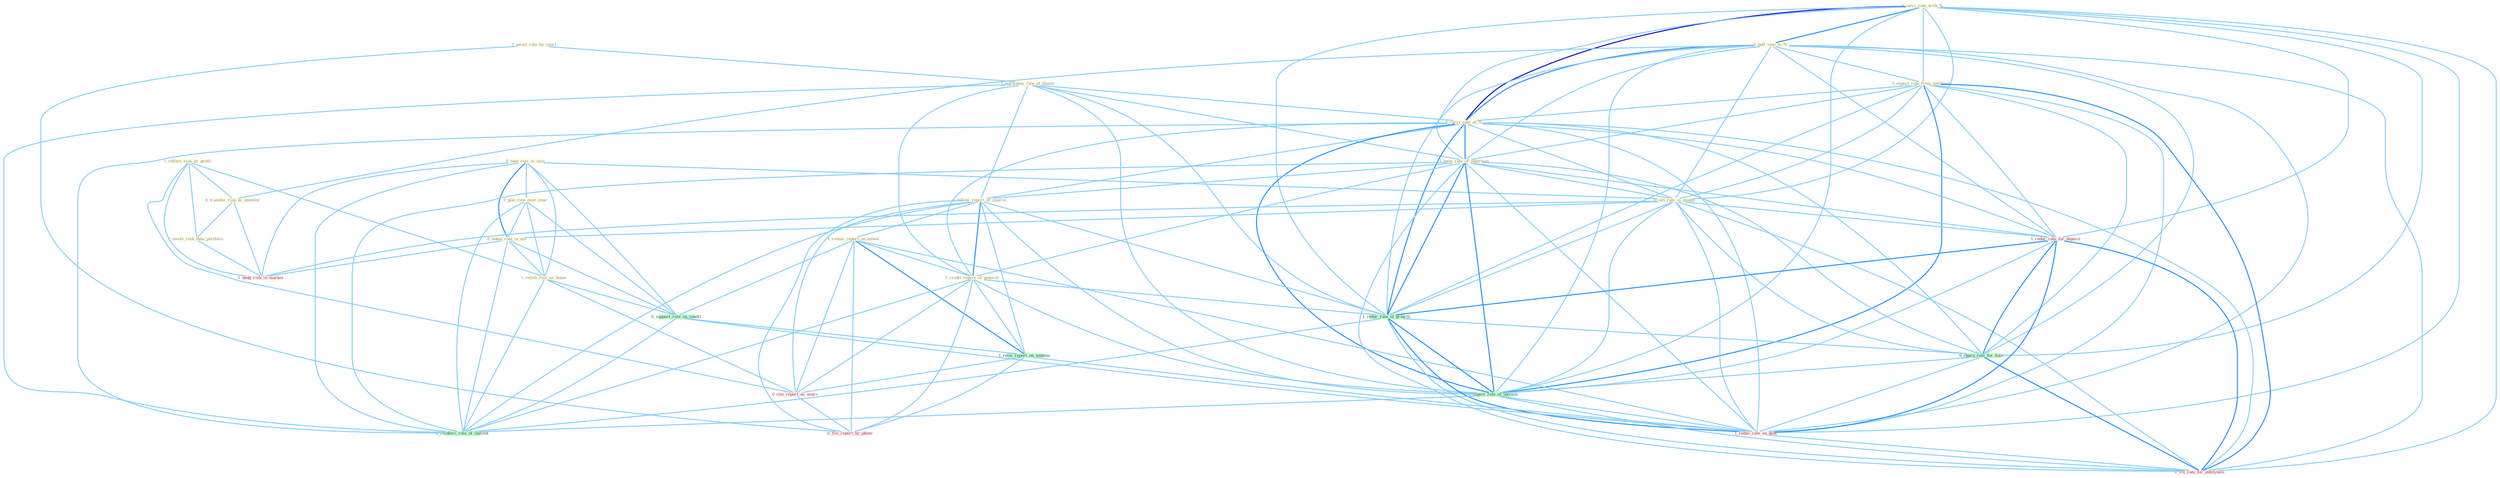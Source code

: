 Graph G{ 
    node
    [shape=polygon,style=filled,width=.5,height=.06,color="#BDFCC9",fixedsize=true,fontsize=4,
    fontcolor="#2f4f4f"];
    {node
    [color="#ffffe0", fontcolor="#8b7d6b"] "1_reflect_risk_as_profil " "0_carri_rate_with_% " "0_pull_rate_to_% " "1_await_rule_by_court " "1_entitynam_rule_of_thumb " "0_expect_rate_from_entitynam " "1_carri_rate_of_% " "0_take_role_in_issu " "1_have_rate_of_othernum " "0_transfer_risk_to_investor " "1_follow_report_of_improv " "0_jolt_rate_in_month " "1_releas_report_on_extent " "0_plai_role_over_year " "1_involv_risk_than_portfolio " "0_taken_role_in_aid " "1_credit_report_of_genocid " "1_relish_role_as_home "}
{node [color="#fff0f5", fontcolor="#b22222"] "1_reduc_rate_for_deposit " "0_cite_report_as_sourc " "0_file_report_by_phone " "1_reduc_rate_on_debt " "1_lift_rate_for_entitynam " "1_hedg_risk_in_market "}
edge [color="#B0E2FF"];

	"1_reflect_risk_as_profil " -- "0_transfer_risk_to_investor " [w="1", color="#87cefa" ];
	"1_reflect_risk_as_profil " -- "1_involv_risk_than_portfolio " [w="1", color="#87cefa" ];
	"1_reflect_risk_as_profil " -- "1_relish_role_as_home " [w="1", color="#87cefa" ];
	"1_reflect_risk_as_profil " -- "0_cite_report_as_sourc " [w="1", color="#87cefa" ];
	"1_reflect_risk_as_profil " -- "1_hedg_risk_in_market " [w="1", color="#87cefa" ];
	"0_carri_rate_with_% " -- "0_pull_rate_to_% " [w="2", color="#1e90ff" , len=0.8];
	"0_carri_rate_with_% " -- "0_expect_rate_from_entitynam " [w="1", color="#87cefa" ];
	"0_carri_rate_with_% " -- "1_carri_rate_of_% " [w="3", color="#0000cd" , len=0.6];
	"0_carri_rate_with_% " -- "1_have_rate_of_othernum " [w="1", color="#87cefa" ];
	"0_carri_rate_with_% " -- "0_jolt_rate_in_month " [w="1", color="#87cefa" ];
	"0_carri_rate_with_% " -- "1_reduc_rate_for_deposit " [w="1", color="#87cefa" ];
	"0_carri_rate_with_% " -- "1_reduc_rate_of_growth " [w="1", color="#87cefa" ];
	"0_carri_rate_with_% " -- "0_charg_rate_for_time " [w="1", color="#87cefa" ];
	"0_carri_rate_with_% " -- "1_expect_rate_of_increas " [w="1", color="#87cefa" ];
	"0_carri_rate_with_% " -- "1_reduc_rate_on_debt " [w="1", color="#87cefa" ];
	"0_carri_rate_with_% " -- "1_lift_rate_for_entitynam " [w="1", color="#87cefa" ];
	"0_pull_rate_to_% " -- "0_expect_rate_from_entitynam " [w="1", color="#87cefa" ];
	"0_pull_rate_to_% " -- "1_carri_rate_of_% " [w="2", color="#1e90ff" , len=0.8];
	"0_pull_rate_to_% " -- "1_have_rate_of_othernum " [w="1", color="#87cefa" ];
	"0_pull_rate_to_% " -- "0_transfer_risk_to_investor " [w="1", color="#87cefa" ];
	"0_pull_rate_to_% " -- "0_jolt_rate_in_month " [w="1", color="#87cefa" ];
	"0_pull_rate_to_% " -- "1_reduc_rate_for_deposit " [w="1", color="#87cefa" ];
	"0_pull_rate_to_% " -- "1_reduc_rate_of_growth " [w="1", color="#87cefa" ];
	"0_pull_rate_to_% " -- "0_charg_rate_for_time " [w="1", color="#87cefa" ];
	"0_pull_rate_to_% " -- "1_expect_rate_of_increas " [w="1", color="#87cefa" ];
	"0_pull_rate_to_% " -- "1_reduc_rate_on_debt " [w="1", color="#87cefa" ];
	"0_pull_rate_to_% " -- "1_lift_rate_for_entitynam " [w="1", color="#87cefa" ];
	"1_await_rule_by_court " -- "1_entitynam_rule_of_thumb " [w="1", color="#87cefa" ];
	"1_await_rule_by_court " -- "0_file_report_by_phone " [w="1", color="#87cefa" ];
	"1_entitynam_rule_of_thumb " -- "1_carri_rate_of_% " [w="1", color="#87cefa" ];
	"1_entitynam_rule_of_thumb " -- "1_have_rate_of_othernum " [w="1", color="#87cefa" ];
	"1_entitynam_rule_of_thumb " -- "1_follow_report_of_improv " [w="1", color="#87cefa" ];
	"1_entitynam_rule_of_thumb " -- "1_credit_report_of_genocid " [w="1", color="#87cefa" ];
	"1_entitynam_rule_of_thumb " -- "1_reduc_rate_of_growth " [w="1", color="#87cefa" ];
	"1_entitynam_rule_of_thumb " -- "1_expect_rate_of_increas " [w="1", color="#87cefa" ];
	"1_entitynam_rule_of_thumb " -- "1_reinforc_role_of_institut " [w="1", color="#87cefa" ];
	"0_expect_rate_from_entitynam " -- "1_carri_rate_of_% " [w="1", color="#87cefa" ];
	"0_expect_rate_from_entitynam " -- "1_have_rate_of_othernum " [w="1", color="#87cefa" ];
	"0_expect_rate_from_entitynam " -- "0_jolt_rate_in_month " [w="1", color="#87cefa" ];
	"0_expect_rate_from_entitynam " -- "1_reduc_rate_for_deposit " [w="1", color="#87cefa" ];
	"0_expect_rate_from_entitynam " -- "1_reduc_rate_of_growth " [w="1", color="#87cefa" ];
	"0_expect_rate_from_entitynam " -- "0_charg_rate_for_time " [w="1", color="#87cefa" ];
	"0_expect_rate_from_entitynam " -- "1_expect_rate_of_increas " [w="2", color="#1e90ff" , len=0.8];
	"0_expect_rate_from_entitynam " -- "1_reduc_rate_on_debt " [w="1", color="#87cefa" ];
	"0_expect_rate_from_entitynam " -- "1_lift_rate_for_entitynam " [w="2", color="#1e90ff" , len=0.8];
	"1_carri_rate_of_% " -- "1_have_rate_of_othernum " [w="2", color="#1e90ff" , len=0.8];
	"1_carri_rate_of_% " -- "1_follow_report_of_improv " [w="1", color="#87cefa" ];
	"1_carri_rate_of_% " -- "0_jolt_rate_in_month " [w="1", color="#87cefa" ];
	"1_carri_rate_of_% " -- "1_credit_report_of_genocid " [w="1", color="#87cefa" ];
	"1_carri_rate_of_% " -- "1_reduc_rate_for_deposit " [w="1", color="#87cefa" ];
	"1_carri_rate_of_% " -- "1_reduc_rate_of_growth " [w="2", color="#1e90ff" , len=0.8];
	"1_carri_rate_of_% " -- "0_charg_rate_for_time " [w="1", color="#87cefa" ];
	"1_carri_rate_of_% " -- "1_expect_rate_of_increas " [w="2", color="#1e90ff" , len=0.8];
	"1_carri_rate_of_% " -- "1_reduc_rate_on_debt " [w="1", color="#87cefa" ];
	"1_carri_rate_of_% " -- "1_reinforc_role_of_institut " [w="1", color="#87cefa" ];
	"1_carri_rate_of_% " -- "1_lift_rate_for_entitynam " [w="1", color="#87cefa" ];
	"0_take_role_in_issu " -- "0_jolt_rate_in_month " [w="1", color="#87cefa" ];
	"0_take_role_in_issu " -- "0_plai_role_over_year " [w="1", color="#87cefa" ];
	"0_take_role_in_issu " -- "0_taken_role_in_aid " [w="2", color="#1e90ff" , len=0.8];
	"0_take_role_in_issu " -- "1_relish_role_as_home " [w="1", color="#87cefa" ];
	"0_take_role_in_issu " -- "0_support_role_on_condit " [w="1", color="#87cefa" ];
	"0_take_role_in_issu " -- "1_reinforc_role_of_institut " [w="1", color="#87cefa" ];
	"0_take_role_in_issu " -- "1_hedg_risk_in_market " [w="1", color="#87cefa" ];
	"1_have_rate_of_othernum " -- "1_follow_report_of_improv " [w="1", color="#87cefa" ];
	"1_have_rate_of_othernum " -- "0_jolt_rate_in_month " [w="1", color="#87cefa" ];
	"1_have_rate_of_othernum " -- "1_credit_report_of_genocid " [w="1", color="#87cefa" ];
	"1_have_rate_of_othernum " -- "1_reduc_rate_for_deposit " [w="1", color="#87cefa" ];
	"1_have_rate_of_othernum " -- "1_reduc_rate_of_growth " [w="2", color="#1e90ff" , len=0.8];
	"1_have_rate_of_othernum " -- "0_charg_rate_for_time " [w="1", color="#87cefa" ];
	"1_have_rate_of_othernum " -- "1_expect_rate_of_increas " [w="2", color="#1e90ff" , len=0.8];
	"1_have_rate_of_othernum " -- "1_reduc_rate_on_debt " [w="1", color="#87cefa" ];
	"1_have_rate_of_othernum " -- "1_reinforc_role_of_institut " [w="1", color="#87cefa" ];
	"1_have_rate_of_othernum " -- "1_lift_rate_for_entitynam " [w="1", color="#87cefa" ];
	"0_transfer_risk_to_investor " -- "1_involv_risk_than_portfolio " [w="1", color="#87cefa" ];
	"0_transfer_risk_to_investor " -- "1_hedg_risk_in_market " [w="1", color="#87cefa" ];
	"1_follow_report_of_improv " -- "1_releas_report_on_extent " [w="1", color="#87cefa" ];
	"1_follow_report_of_improv " -- "1_credit_report_of_genocid " [w="2", color="#1e90ff" , len=0.8];
	"1_follow_report_of_improv " -- "1_relai_report_on_tendenc " [w="1", color="#87cefa" ];
	"1_follow_report_of_improv " -- "0_cite_report_as_sourc " [w="1", color="#87cefa" ];
	"1_follow_report_of_improv " -- "1_reduc_rate_of_growth " [w="1", color="#87cefa" ];
	"1_follow_report_of_improv " -- "0_file_report_by_phone " [w="1", color="#87cefa" ];
	"1_follow_report_of_improv " -- "1_expect_rate_of_increas " [w="1", color="#87cefa" ];
	"1_follow_report_of_improv " -- "1_reinforc_role_of_institut " [w="1", color="#87cefa" ];
	"0_jolt_rate_in_month " -- "0_taken_role_in_aid " [w="1", color="#87cefa" ];
	"0_jolt_rate_in_month " -- "1_reduc_rate_for_deposit " [w="1", color="#87cefa" ];
	"0_jolt_rate_in_month " -- "1_reduc_rate_of_growth " [w="1", color="#87cefa" ];
	"0_jolt_rate_in_month " -- "0_charg_rate_for_time " [w="1", color="#87cefa" ];
	"0_jolt_rate_in_month " -- "1_expect_rate_of_increas " [w="1", color="#87cefa" ];
	"0_jolt_rate_in_month " -- "1_reduc_rate_on_debt " [w="1", color="#87cefa" ];
	"0_jolt_rate_in_month " -- "1_lift_rate_for_entitynam " [w="1", color="#87cefa" ];
	"0_jolt_rate_in_month " -- "1_hedg_risk_in_market " [w="1", color="#87cefa" ];
	"1_releas_report_on_extent " -- "1_credit_report_of_genocid " [w="1", color="#87cefa" ];
	"1_releas_report_on_extent " -- "0_support_role_on_condit " [w="1", color="#87cefa" ];
	"1_releas_report_on_extent " -- "1_relai_report_on_tendenc " [w="2", color="#1e90ff" , len=0.8];
	"1_releas_report_on_extent " -- "0_cite_report_as_sourc " [w="1", color="#87cefa" ];
	"1_releas_report_on_extent " -- "0_file_report_by_phone " [w="1", color="#87cefa" ];
	"1_releas_report_on_extent " -- "1_reduc_rate_on_debt " [w="1", color="#87cefa" ];
	"0_plai_role_over_year " -- "0_taken_role_in_aid " [w="1", color="#87cefa" ];
	"0_plai_role_over_year " -- "1_relish_role_as_home " [w="1", color="#87cefa" ];
	"0_plai_role_over_year " -- "0_support_role_on_condit " [w="1", color="#87cefa" ];
	"0_plai_role_over_year " -- "1_reinforc_role_of_institut " [w="1", color="#87cefa" ];
	"1_involv_risk_than_portfolio " -- "1_hedg_risk_in_market " [w="1", color="#87cefa" ];
	"0_taken_role_in_aid " -- "1_relish_role_as_home " [w="1", color="#87cefa" ];
	"0_taken_role_in_aid " -- "0_support_role_on_condit " [w="1", color="#87cefa" ];
	"0_taken_role_in_aid " -- "1_reinforc_role_of_institut " [w="1", color="#87cefa" ];
	"0_taken_role_in_aid " -- "1_hedg_risk_in_market " [w="1", color="#87cefa" ];
	"1_credit_report_of_genocid " -- "1_relai_report_on_tendenc " [w="1", color="#87cefa" ];
	"1_credit_report_of_genocid " -- "0_cite_report_as_sourc " [w="1", color="#87cefa" ];
	"1_credit_report_of_genocid " -- "1_reduc_rate_of_growth " [w="1", color="#87cefa" ];
	"1_credit_report_of_genocid " -- "0_file_report_by_phone " [w="1", color="#87cefa" ];
	"1_credit_report_of_genocid " -- "1_expect_rate_of_increas " [w="1", color="#87cefa" ];
	"1_credit_report_of_genocid " -- "1_reinforc_role_of_institut " [w="1", color="#87cefa" ];
	"1_relish_role_as_home " -- "0_support_role_on_condit " [w="1", color="#87cefa" ];
	"1_relish_role_as_home " -- "0_cite_report_as_sourc " [w="1", color="#87cefa" ];
	"1_relish_role_as_home " -- "1_reinforc_role_of_institut " [w="1", color="#87cefa" ];
	"1_reduc_rate_for_deposit " -- "1_reduc_rate_of_growth " [w="2", color="#1e90ff" , len=0.8];
	"1_reduc_rate_for_deposit " -- "0_charg_rate_for_time " [w="2", color="#1e90ff" , len=0.8];
	"1_reduc_rate_for_deposit " -- "1_expect_rate_of_increas " [w="1", color="#87cefa" ];
	"1_reduc_rate_for_deposit " -- "1_reduc_rate_on_debt " [w="2", color="#1e90ff" , len=0.8];
	"1_reduc_rate_for_deposit " -- "1_lift_rate_for_entitynam " [w="2", color="#1e90ff" , len=0.8];
	"0_support_role_on_condit " -- "1_relai_report_on_tendenc " [w="1", color="#87cefa" ];
	"0_support_role_on_condit " -- "1_reduc_rate_on_debt " [w="1", color="#87cefa" ];
	"0_support_role_on_condit " -- "1_reinforc_role_of_institut " [w="1", color="#87cefa" ];
	"1_relai_report_on_tendenc " -- "0_cite_report_as_sourc " [w="1", color="#87cefa" ];
	"1_relai_report_on_tendenc " -- "0_file_report_by_phone " [w="1", color="#87cefa" ];
	"1_relai_report_on_tendenc " -- "1_reduc_rate_on_debt " [w="1", color="#87cefa" ];
	"0_cite_report_as_sourc " -- "0_file_report_by_phone " [w="1", color="#87cefa" ];
	"1_reduc_rate_of_growth " -- "0_charg_rate_for_time " [w="1", color="#87cefa" ];
	"1_reduc_rate_of_growth " -- "1_expect_rate_of_increas " [w="2", color="#1e90ff" , len=0.8];
	"1_reduc_rate_of_growth " -- "1_reduc_rate_on_debt " [w="2", color="#1e90ff" , len=0.8];
	"1_reduc_rate_of_growth " -- "1_reinforc_role_of_institut " [w="1", color="#87cefa" ];
	"1_reduc_rate_of_growth " -- "1_lift_rate_for_entitynam " [w="1", color="#87cefa" ];
	"0_charg_rate_for_time " -- "1_expect_rate_of_increas " [w="1", color="#87cefa" ];
	"0_charg_rate_for_time " -- "1_reduc_rate_on_debt " [w="1", color="#87cefa" ];
	"0_charg_rate_for_time " -- "1_lift_rate_for_entitynam " [w="2", color="#1e90ff" , len=0.8];
	"1_expect_rate_of_increas " -- "1_reduc_rate_on_debt " [w="1", color="#87cefa" ];
	"1_expect_rate_of_increas " -- "1_reinforc_role_of_institut " [w="1", color="#87cefa" ];
	"1_expect_rate_of_increas " -- "1_lift_rate_for_entitynam " [w="1", color="#87cefa" ];
	"1_reduc_rate_on_debt " -- "1_lift_rate_for_entitynam " [w="1", color="#87cefa" ];
}